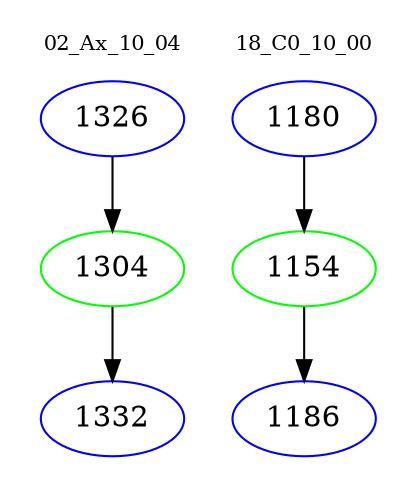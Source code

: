 digraph{
subgraph cluster_0 {
color = white
label = "02_Ax_10_04";
fontsize=10;
T0_1326 [label="1326", color="blue"]
T0_1326 -> T0_1304 [color="black"]
T0_1304 [label="1304", color="green"]
T0_1304 -> T0_1332 [color="black"]
T0_1332 [label="1332", color="blue"]
}
subgraph cluster_1 {
color = white
label = "18_C0_10_00";
fontsize=10;
T1_1180 [label="1180", color="blue"]
T1_1180 -> T1_1154 [color="black"]
T1_1154 [label="1154", color="green"]
T1_1154 -> T1_1186 [color="black"]
T1_1186 [label="1186", color="blue"]
}
}
